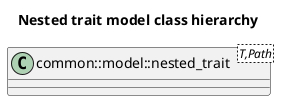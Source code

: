 @startuml
title Nested trait model class hierarchy
class "common::model::nested_trait<T,Path>" as C_0000891208748219309562
class C_0000891208748219309562 [[classclanguml_1_1common_1_1model_1_1nested__trait.html{Base class for elements nested in the diagram.}]] {
__
}

'Generated with clang-uml, version 0.4.0-7-g8a6b497
'LLVM version Ubuntu clang version 16.0.6 (++20230710042027+7cbf1a259152-1~exp1~20230710162048.105)
@enduml
